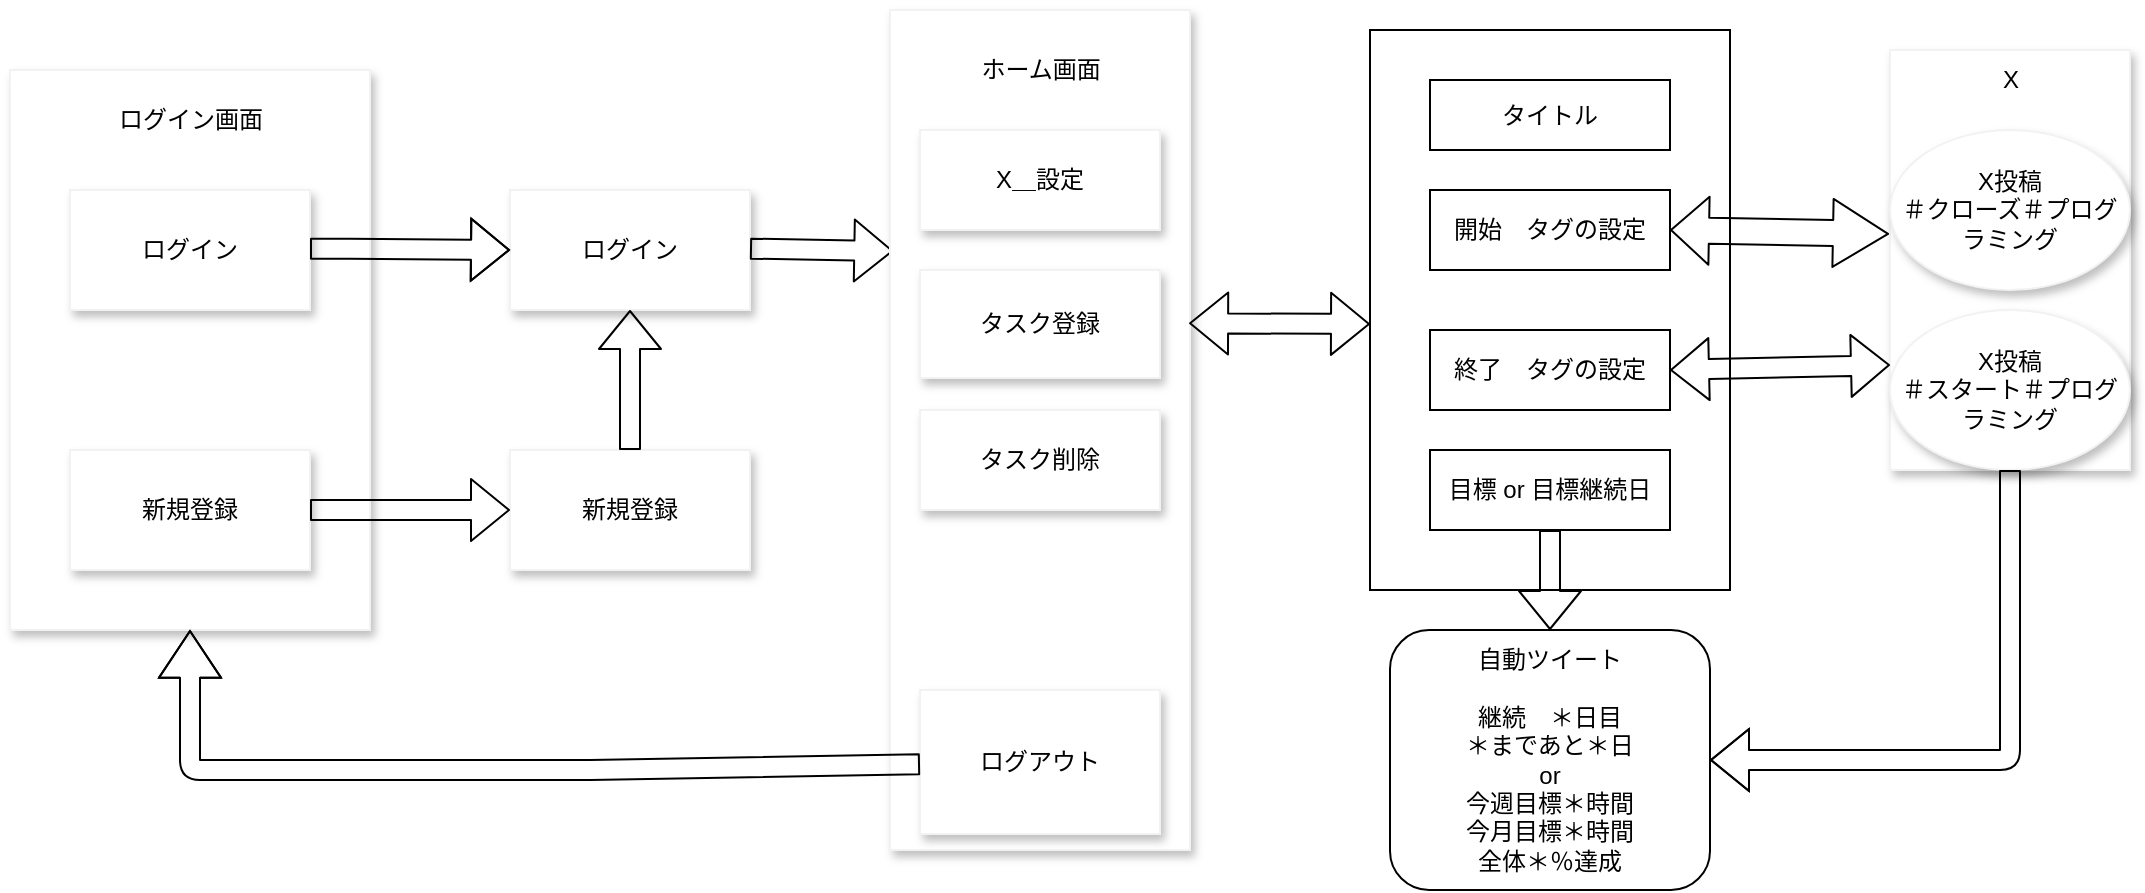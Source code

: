 <mxfile>
    <diagram id="_92SALS7KysFgta5eXFH" name="ページ1">
        <mxGraphModel dx="976" dy="599" grid="1" gridSize="10" guides="1" tooltips="1" connect="1" arrows="1" fold="1" page="1" pageScale="1" pageWidth="827" pageHeight="1169" math="0" shadow="0">
            <root>
                <mxCell id="0"/>
                <mxCell id="1" parent="0"/>
                <mxCell id="17" value="" style="whiteSpace=wrap;html=1;shadow=1;strokeColor=#F2F2F2;" parent="1" vertex="1">
                    <mxGeometry x="60" y="130" width="180" height="280" as="geometry"/>
                </mxCell>
                <mxCell id="19" value="ログイン" style="whiteSpace=wrap;html=1;shadow=1;strokeColor=#F2F2F2;" parent="1" vertex="1">
                    <mxGeometry x="90" y="190" width="120" height="60" as="geometry"/>
                </mxCell>
                <mxCell id="21" value="ログイン画面" style="text;html=1;align=center;verticalAlign=middle;resizable=0;points=[];autosize=1;strokeColor=none;fillColor=none;" parent="1" vertex="1">
                    <mxGeometry x="100" y="140" width="100" height="30" as="geometry"/>
                </mxCell>
                <mxCell id="22" value="新規登録" style="whiteSpace=wrap;html=1;shadow=1;strokeColor=#F2F2F2;" parent="1" vertex="1">
                    <mxGeometry x="90" y="320" width="120" height="60" as="geometry"/>
                </mxCell>
                <mxCell id="23" value="ログイン" style="whiteSpace=wrap;html=1;shadow=1;strokeColor=#F2F2F2;" parent="1" vertex="1">
                    <mxGeometry x="310" y="190" width="120" height="60" as="geometry"/>
                </mxCell>
                <mxCell id="24" value="新規登録" style="whiteSpace=wrap;html=1;shadow=1;strokeColor=#F2F2F2;" parent="1" vertex="1">
                    <mxGeometry x="310" y="320" width="120" height="60" as="geometry"/>
                </mxCell>
                <mxCell id="25" value="" style="shape=flexArrow;endArrow=classic;html=1;" parent="1" edge="1">
                    <mxGeometry width="50" height="50" relative="1" as="geometry">
                        <mxPoint x="210" y="219.33" as="sourcePoint"/>
                        <mxPoint x="310" y="220" as="targetPoint"/>
                        <Array as="points">
                            <mxPoint x="230" y="219.33"/>
                        </Array>
                    </mxGeometry>
                </mxCell>
                <mxCell id="26" value="" style="shape=flexArrow;endArrow=classic;html=1;exitX=1;exitY=0.5;exitDx=0;exitDy=0;" parent="1" source="22" edge="1">
                    <mxGeometry width="50" height="50" relative="1" as="geometry">
                        <mxPoint x="210" y="360" as="sourcePoint"/>
                        <mxPoint x="310" y="350" as="targetPoint"/>
                        <Array as="points"/>
                    </mxGeometry>
                </mxCell>
                <mxCell id="27" value="" style="shape=flexArrow;endArrow=classic;html=1;entryX=0.5;entryY=1;entryDx=0;entryDy=0;exitX=0.5;exitY=0;exitDx=0;exitDy=0;" parent="1" source="24" target="23" edge="1">
                    <mxGeometry width="50" height="50" relative="1" as="geometry">
                        <mxPoint x="360" y="310" as="sourcePoint"/>
                        <mxPoint x="414" y="260" as="targetPoint"/>
                    </mxGeometry>
                </mxCell>
                <mxCell id="34" value="" style="shape=flexArrow;endArrow=classic;html=1;entryX=0.011;entryY=0.287;entryDx=0;entryDy=0;entryPerimeter=0;" parent="1" target="28" edge="1">
                    <mxGeometry width="50" height="50" relative="1" as="geometry">
                        <mxPoint x="430" y="219.33" as="sourcePoint"/>
                        <mxPoint x="480" y="220" as="targetPoint"/>
                    </mxGeometry>
                </mxCell>
                <mxCell id="37" value="" style="group" parent="1" vertex="1" connectable="0">
                    <mxGeometry x="1000" y="120" width="120" height="260" as="geometry"/>
                </mxCell>
                <mxCell id="35" value="" style="whiteSpace=wrap;html=1;shadow=1;strokeColor=#F2F2F2;" parent="37" vertex="1">
                    <mxGeometry width="120" height="210" as="geometry"/>
                </mxCell>
                <mxCell id="11" value="X投稿&lt;br&gt;＃スタート＃プログラミング" style="ellipse;whiteSpace=wrap;html=1;shadow=1;strokeColor=#F2F2F2;" parent="37" vertex="1">
                    <mxGeometry y="130" width="120" height="80" as="geometry"/>
                </mxCell>
                <mxCell id="12" value="X投稿&lt;br&gt;＃クローズ＃プログラミング" style="ellipse;whiteSpace=wrap;html=1;shadow=1;strokeColor=#F2F2F2;" parent="37" vertex="1">
                    <mxGeometry y="40" width="120" height="80" as="geometry"/>
                </mxCell>
                <mxCell id="36" value="X" style="text;html=1;align=center;verticalAlign=middle;resizable=0;points=[];autosize=1;strokeColor=none;fillColor=none;" parent="37" vertex="1">
                    <mxGeometry x="45" width="30" height="30" as="geometry"/>
                </mxCell>
                <mxCell id="38" value="" style="group" parent="1" vertex="1" connectable="0">
                    <mxGeometry x="500" y="100" width="150" height="420" as="geometry"/>
                </mxCell>
                <mxCell id="28" value="" style="whiteSpace=wrap;html=1;shadow=1;strokeColor=#F2F2F2;movable=1;resizable=1;rotatable=1;deletable=1;editable=1;connectable=1;" parent="38" vertex="1">
                    <mxGeometry width="150" height="420" as="geometry"/>
                </mxCell>
                <mxCell id="29" value="ホーム画面" style="text;html=1;align=center;verticalAlign=middle;resizable=1;points=[];autosize=1;strokeColor=none;fillColor=none;movable=1;rotatable=1;deletable=1;editable=1;connectable=1;" parent="38" vertex="1">
                    <mxGeometry x="35" y="12" width="80" height="36" as="geometry"/>
                </mxCell>
                <mxCell id="30" value="X＿設定" style="whiteSpace=wrap;html=1;shadow=1;strokeColor=#F2F2F2;movable=1;resizable=1;rotatable=1;deletable=1;editable=1;connectable=1;" parent="38" vertex="1">
                    <mxGeometry x="15" y="60" width="120" height="50" as="geometry"/>
                </mxCell>
                <mxCell id="31" value="タスク登録" style="whiteSpace=wrap;html=1;shadow=1;strokeColor=#F2F2F2;movable=1;resizable=1;rotatable=1;deletable=1;editable=1;connectable=1;" parent="38" vertex="1">
                    <mxGeometry x="15" y="130" width="120" height="54" as="geometry"/>
                </mxCell>
                <mxCell id="33" value="ログアウト" style="whiteSpace=wrap;html=1;shadow=1;strokeColor=#F2F2F2;movable=1;resizable=1;rotatable=1;deletable=1;editable=1;connectable=1;" parent="38" vertex="1">
                    <mxGeometry x="15" y="340" width="120" height="72" as="geometry"/>
                </mxCell>
                <mxCell id="41" value="タスク削除" style="whiteSpace=wrap;html=1;shadow=1;strokeColor=#F2F2F2;" parent="38" vertex="1">
                    <mxGeometry x="15" y="200" width="120" height="50" as="geometry"/>
                </mxCell>
                <mxCell id="39" value="" style="shape=flexArrow;endArrow=classic;html=1;entryX=0.5;entryY=1;entryDx=0;entryDy=0;endWidth=20;endSize=7.44;" parent="1" source="33" target="17" edge="1">
                    <mxGeometry width="50" height="50" relative="1" as="geometry">
                        <mxPoint x="500" y="480" as="sourcePoint"/>
                        <mxPoint x="270" y="400" as="targetPoint"/>
                        <Array as="points">
                            <mxPoint x="350" y="480"/>
                            <mxPoint x="150" y="480"/>
                        </Array>
                    </mxGeometry>
                </mxCell>
                <mxCell id="42" value="" style="whiteSpace=wrap;html=1;" vertex="1" parent="1">
                    <mxGeometry x="740" y="110" width="180" height="280" as="geometry"/>
                </mxCell>
                <mxCell id="43" value="タイトル" style="whiteSpace=wrap;html=1;" vertex="1" parent="1">
                    <mxGeometry x="770" y="135" width="120" height="35" as="geometry"/>
                </mxCell>
                <mxCell id="45" value="開始　タグの設定" style="whiteSpace=wrap;html=1;" vertex="1" parent="1">
                    <mxGeometry x="770" y="190" width="120" height="40" as="geometry"/>
                </mxCell>
                <mxCell id="46" value="終了　タグの設定" style="whiteSpace=wrap;html=1;" vertex="1" parent="1">
                    <mxGeometry x="770" y="260" width="120" height="40" as="geometry"/>
                </mxCell>
                <mxCell id="47" value="目標 or 目標継続日" style="whiteSpace=wrap;html=1;" vertex="1" parent="1">
                    <mxGeometry x="770" y="320" width="120" height="40" as="geometry"/>
                </mxCell>
                <mxCell id="51" value="" style="shape=flexArrow;endArrow=classic;startArrow=classic;html=1;exitX=0.997;exitY=0.373;exitDx=0;exitDy=0;exitPerimeter=0;" edge="1" parent="1" source="28">
                    <mxGeometry width="100" height="100" relative="1" as="geometry">
                        <mxPoint x="710" y="360" as="sourcePoint"/>
                        <mxPoint x="740" y="257" as="targetPoint"/>
                    </mxGeometry>
                </mxCell>
                <mxCell id="52" value="" style="shape=flexArrow;endArrow=classic;startArrow=classic;html=1;entryX=-0.004;entryY=0.438;entryDx=0;entryDy=0;exitX=1;exitY=0.5;exitDx=0;exitDy=0;width=13;endSize=8.84;entryPerimeter=0;" edge="1" parent="1" source="45" target="35">
                    <mxGeometry width="100" height="100" relative="1" as="geometry">
                        <mxPoint x="710" y="360" as="sourcePoint"/>
                        <mxPoint x="810" y="260" as="targetPoint"/>
                        <Array as="points"/>
                    </mxGeometry>
                </mxCell>
                <mxCell id="54" value="" style="shape=flexArrow;endArrow=classic;startArrow=classic;html=1;entryX=0;entryY=0.75;entryDx=0;entryDy=0;exitX=1;exitY=0.5;exitDx=0;exitDy=0;" edge="1" parent="1" source="46" target="35">
                    <mxGeometry width="100" height="100" relative="1" as="geometry">
                        <mxPoint x="710" y="360" as="sourcePoint"/>
                        <mxPoint x="810" y="260" as="targetPoint"/>
                        <Array as="points"/>
                    </mxGeometry>
                </mxCell>
                <mxCell id="55" value="自動ツイート&lt;br&gt;&lt;br&gt;継続　＊日目&lt;br&gt;＊まであと＊日&lt;br&gt;or&lt;br&gt;今週目標＊時間&lt;br&gt;今月目標＊時間&lt;br&gt;全体＊％達成" style="rounded=1;whiteSpace=wrap;html=1;" vertex="1" parent="1">
                    <mxGeometry x="750" y="410" width="160" height="130" as="geometry"/>
                </mxCell>
                <mxCell id="56" value="" style="shape=flexArrow;endArrow=classic;html=1;exitX=0.5;exitY=1;exitDx=0;exitDy=0;entryX=1;entryY=0.5;entryDx=0;entryDy=0;" edge="1" parent="1" source="11" target="55">
                    <mxGeometry width="50" height="50" relative="1" as="geometry">
                        <mxPoint x="730" y="420" as="sourcePoint"/>
                        <mxPoint x="780" y="370" as="targetPoint"/>
                        <Array as="points">
                            <mxPoint x="1060" y="475"/>
                        </Array>
                    </mxGeometry>
                </mxCell>
                <mxCell id="57" value="" style="shape=flexArrow;endArrow=classic;html=1;exitX=0.5;exitY=1;exitDx=0;exitDy=0;entryX=0.5;entryY=0;entryDx=0;entryDy=0;" edge="1" parent="1" source="47" target="55">
                    <mxGeometry width="50" height="50" relative="1" as="geometry">
                        <mxPoint x="730" y="420" as="sourcePoint"/>
                        <mxPoint x="780" y="370" as="targetPoint"/>
                    </mxGeometry>
                </mxCell>
            </root>
        </mxGraphModel>
    </diagram>
</mxfile>